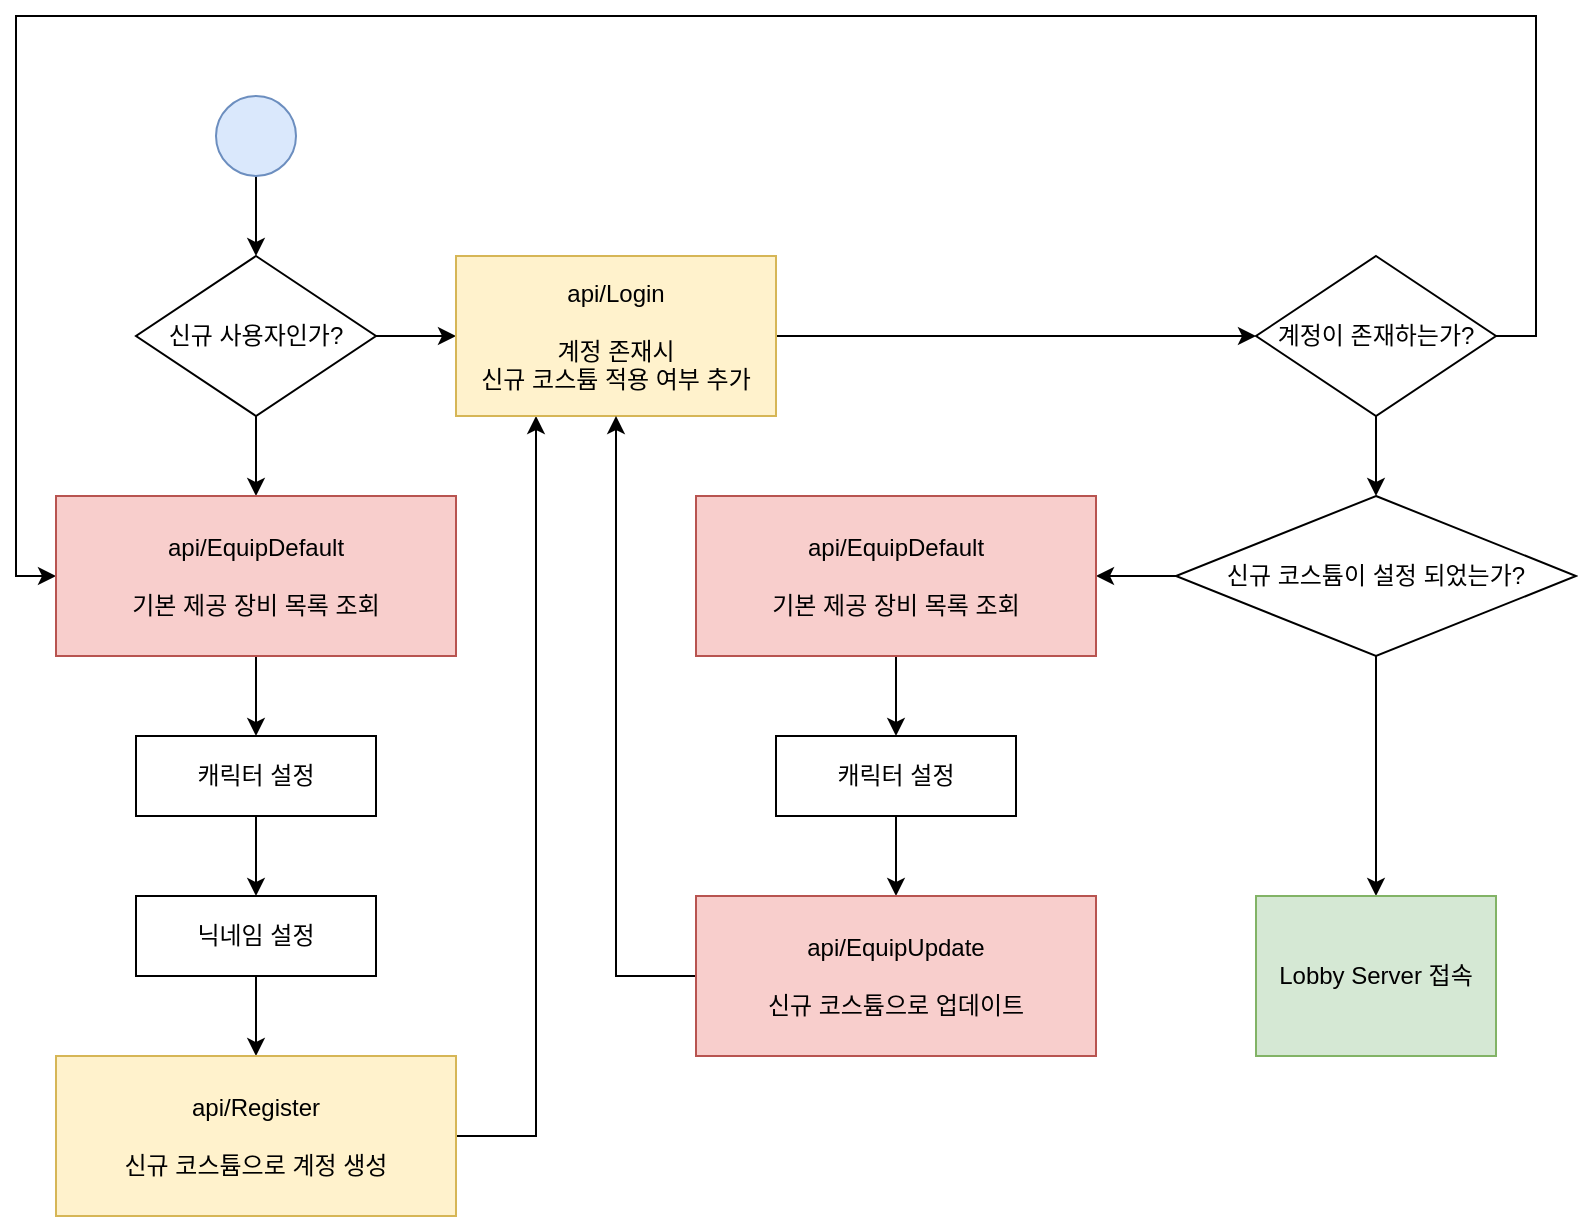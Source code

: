 <mxfile version="23.0.2" type="device">
  <diagram name="페이지-1" id="XYsbY3sh0fiRI3NfbLLh">
    <mxGraphModel dx="1114" dy="999" grid="1" gridSize="10" guides="1" tooltips="1" connect="1" arrows="1" fold="1" page="1" pageScale="1" pageWidth="827" pageHeight="1169" math="0" shadow="0">
      <root>
        <mxCell id="0" />
        <mxCell id="1" parent="0" />
        <mxCell id="2dQv50A6dgZeMQpk0gkR-13" style="edgeStyle=orthogonalEdgeStyle;rounded=0;orthogonalLoop=1;jettySize=auto;html=1;exitX=1;exitY=0.5;exitDx=0;exitDy=0;entryX=0;entryY=0.5;entryDx=0;entryDy=0;" parent="1" source="2dQv50A6dgZeMQpk0gkR-1" target="2dQv50A6dgZeMQpk0gkR-8" edge="1">
          <mxGeometry relative="1" as="geometry" />
        </mxCell>
        <mxCell id="tx0b06nY8_qCnNC7qoBe-5" style="edgeStyle=orthogonalEdgeStyle;rounded=0;orthogonalLoop=1;jettySize=auto;html=1;exitX=0.5;exitY=1;exitDx=0;exitDy=0;entryX=0.5;entryY=0;entryDx=0;entryDy=0;" edge="1" parent="1" source="2dQv50A6dgZeMQpk0gkR-1" target="tx0b06nY8_qCnNC7qoBe-4">
          <mxGeometry relative="1" as="geometry" />
        </mxCell>
        <mxCell id="2dQv50A6dgZeMQpk0gkR-1" value="신규 사용자인가?" style="rhombus;whiteSpace=wrap;html=1;" parent="1" vertex="1">
          <mxGeometry x="80" y="160" width="120" height="80" as="geometry" />
        </mxCell>
        <mxCell id="2dQv50A6dgZeMQpk0gkR-10" style="edgeStyle=orthogonalEdgeStyle;rounded=0;orthogonalLoop=1;jettySize=auto;html=1;exitX=0.5;exitY=1;exitDx=0;exitDy=0;entryX=0.5;entryY=0;entryDx=0;entryDy=0;" parent="1" source="2dQv50A6dgZeMQpk0gkR-3" target="2dQv50A6dgZeMQpk0gkR-5" edge="1">
          <mxGeometry relative="1" as="geometry" />
        </mxCell>
        <mxCell id="2dQv50A6dgZeMQpk0gkR-3" value="캐릭터 설정" style="rounded=0;whiteSpace=wrap;html=1;" parent="1" vertex="1">
          <mxGeometry x="80" y="400" width="120" height="40" as="geometry" />
        </mxCell>
        <mxCell id="2dQv50A6dgZeMQpk0gkR-11" style="edgeStyle=orthogonalEdgeStyle;rounded=0;orthogonalLoop=1;jettySize=auto;html=1;exitX=0.5;exitY=1;exitDx=0;exitDy=0;entryX=0.5;entryY=0;entryDx=0;entryDy=0;" parent="1" source="2dQv50A6dgZeMQpk0gkR-5" target="2dQv50A6dgZeMQpk0gkR-7" edge="1">
          <mxGeometry relative="1" as="geometry" />
        </mxCell>
        <mxCell id="2dQv50A6dgZeMQpk0gkR-5" value="닉네임 설정" style="rounded=0;whiteSpace=wrap;html=1;" parent="1" vertex="1">
          <mxGeometry x="80" y="480" width="120" height="40" as="geometry" />
        </mxCell>
        <mxCell id="2dQv50A6dgZeMQpk0gkR-12" style="edgeStyle=orthogonalEdgeStyle;rounded=0;orthogonalLoop=1;jettySize=auto;html=1;exitX=1;exitY=0.5;exitDx=0;exitDy=0;entryX=0.25;entryY=1;entryDx=0;entryDy=0;" parent="1" source="2dQv50A6dgZeMQpk0gkR-7" target="2dQv50A6dgZeMQpk0gkR-8" edge="1">
          <mxGeometry relative="1" as="geometry" />
        </mxCell>
        <mxCell id="2dQv50A6dgZeMQpk0gkR-7" value="api/Register&lt;br&gt;&lt;br&gt;신규 코스튬으로 계정 생성" style="rounded=0;whiteSpace=wrap;html=1;fillColor=#fff2cc;strokeColor=#d6b656;" parent="1" vertex="1">
          <mxGeometry x="40" y="560" width="200" height="80" as="geometry" />
        </mxCell>
        <mxCell id="2dQv50A6dgZeMQpk0gkR-15" style="edgeStyle=orthogonalEdgeStyle;rounded=0;orthogonalLoop=1;jettySize=auto;html=1;exitX=1;exitY=0.5;exitDx=0;exitDy=0;entryX=0;entryY=0.5;entryDx=0;entryDy=0;" parent="1" source="2dQv50A6dgZeMQpk0gkR-8" target="2dQv50A6dgZeMQpk0gkR-14" edge="1">
          <mxGeometry relative="1" as="geometry" />
        </mxCell>
        <mxCell id="2dQv50A6dgZeMQpk0gkR-8" value="api/Login&lt;br&gt;&lt;br&gt;계정 존재시&lt;br&gt;신규 코스튬 적용 여부 추가" style="rounded=0;whiteSpace=wrap;html=1;fillColor=#fff2cc;strokeColor=#d6b656;" parent="1" vertex="1">
          <mxGeometry x="240" y="160" width="160" height="80" as="geometry" />
        </mxCell>
        <mxCell id="2dQv50A6dgZeMQpk0gkR-20" style="edgeStyle=orthogonalEdgeStyle;rounded=0;orthogonalLoop=1;jettySize=auto;html=1;exitX=0.5;exitY=1;exitDx=0;exitDy=0;entryX=0.5;entryY=0;entryDx=0;entryDy=0;" parent="1" source="2dQv50A6dgZeMQpk0gkR-14" target="2dQv50A6dgZeMQpk0gkR-19" edge="1">
          <mxGeometry relative="1" as="geometry" />
        </mxCell>
        <mxCell id="tx0b06nY8_qCnNC7qoBe-9" style="edgeStyle=orthogonalEdgeStyle;rounded=0;orthogonalLoop=1;jettySize=auto;html=1;exitX=1;exitY=0.5;exitDx=0;exitDy=0;entryX=0;entryY=0.5;entryDx=0;entryDy=0;" edge="1" parent="1" source="2dQv50A6dgZeMQpk0gkR-14" target="tx0b06nY8_qCnNC7qoBe-4">
          <mxGeometry relative="1" as="geometry">
            <Array as="points">
              <mxPoint x="780" y="200" />
              <mxPoint x="780" y="40" />
              <mxPoint x="20" y="40" />
              <mxPoint x="20" y="320" />
            </Array>
          </mxGeometry>
        </mxCell>
        <mxCell id="2dQv50A6dgZeMQpk0gkR-14" value="계정이 존재하는가?" style="rhombus;whiteSpace=wrap;html=1;" parent="1" vertex="1">
          <mxGeometry x="640" y="160" width="120" height="80" as="geometry" />
        </mxCell>
        <mxCell id="2dQv50A6dgZeMQpk0gkR-18" style="edgeStyle=orthogonalEdgeStyle;rounded=0;orthogonalLoop=1;jettySize=auto;html=1;exitX=0.5;exitY=1;exitDx=0;exitDy=0;entryX=0.5;entryY=0;entryDx=0;entryDy=0;" parent="1" source="2dQv50A6dgZeMQpk0gkR-17" target="2dQv50A6dgZeMQpk0gkR-1" edge="1">
          <mxGeometry relative="1" as="geometry" />
        </mxCell>
        <mxCell id="2dQv50A6dgZeMQpk0gkR-17" value="" style="ellipse;whiteSpace=wrap;html=1;aspect=fixed;fillColor=#dae8fc;strokeColor=#6c8ebf;" parent="1" vertex="1">
          <mxGeometry x="120" y="80" width="40" height="40" as="geometry" />
        </mxCell>
        <mxCell id="2dQv50A6dgZeMQpk0gkR-29" style="edgeStyle=orthogonalEdgeStyle;rounded=0;orthogonalLoop=1;jettySize=auto;html=1;exitX=0.5;exitY=1;exitDx=0;exitDy=0;entryX=0.5;entryY=0;entryDx=0;entryDy=0;" parent="1" source="2dQv50A6dgZeMQpk0gkR-19" target="2dQv50A6dgZeMQpk0gkR-28" edge="1">
          <mxGeometry relative="1" as="geometry" />
        </mxCell>
        <mxCell id="tx0b06nY8_qCnNC7qoBe-8" style="edgeStyle=orthogonalEdgeStyle;rounded=0;orthogonalLoop=1;jettySize=auto;html=1;exitX=0;exitY=0.5;exitDx=0;exitDy=0;entryX=1;entryY=0.5;entryDx=0;entryDy=0;" edge="1" parent="1" source="2dQv50A6dgZeMQpk0gkR-19" target="tx0b06nY8_qCnNC7qoBe-1">
          <mxGeometry relative="1" as="geometry" />
        </mxCell>
        <mxCell id="2dQv50A6dgZeMQpk0gkR-19" value="신규 코스튬이 설정 되었는가?" style="rhombus;whiteSpace=wrap;html=1;" parent="1" vertex="1">
          <mxGeometry x="600" y="280" width="200" height="80" as="geometry" />
        </mxCell>
        <mxCell id="2dQv50A6dgZeMQpk0gkR-24" style="edgeStyle=orthogonalEdgeStyle;rounded=0;orthogonalLoop=1;jettySize=auto;html=1;exitX=0.5;exitY=1;exitDx=0;exitDy=0;entryX=0.5;entryY=0;entryDx=0;entryDy=0;" parent="1" source="2dQv50A6dgZeMQpk0gkR-21" target="2dQv50A6dgZeMQpk0gkR-23" edge="1">
          <mxGeometry relative="1" as="geometry" />
        </mxCell>
        <mxCell id="2dQv50A6dgZeMQpk0gkR-21" value="캐릭터 설정" style="rounded=0;whiteSpace=wrap;html=1;" parent="1" vertex="1">
          <mxGeometry x="400" y="400" width="120" height="40" as="geometry" />
        </mxCell>
        <mxCell id="2dQv50A6dgZeMQpk0gkR-26" style="edgeStyle=orthogonalEdgeStyle;rounded=0;orthogonalLoop=1;jettySize=auto;html=1;exitX=0;exitY=0.5;exitDx=0;exitDy=0;entryX=0.5;entryY=1;entryDx=0;entryDy=0;" parent="1" source="2dQv50A6dgZeMQpk0gkR-23" target="2dQv50A6dgZeMQpk0gkR-8" edge="1">
          <mxGeometry relative="1" as="geometry">
            <Array as="points">
              <mxPoint x="320" y="520" />
            </Array>
          </mxGeometry>
        </mxCell>
        <mxCell id="2dQv50A6dgZeMQpk0gkR-23" value="api/EquipUpdate&lt;br&gt;&lt;br&gt;신규 코스튬으로 업데이트" style="rounded=0;whiteSpace=wrap;html=1;fillColor=#f8cecc;strokeColor=#b85450;" parent="1" vertex="1">
          <mxGeometry x="360" y="480" width="200" height="80" as="geometry" />
        </mxCell>
        <mxCell id="2dQv50A6dgZeMQpk0gkR-28" value="Lobby Server 접속" style="rounded=0;whiteSpace=wrap;html=1;fillColor=#d5e8d4;strokeColor=#82b366;" parent="1" vertex="1">
          <mxGeometry x="640" y="480" width="120" height="80" as="geometry" />
        </mxCell>
        <mxCell id="tx0b06nY8_qCnNC7qoBe-3" style="edgeStyle=orthogonalEdgeStyle;rounded=0;orthogonalLoop=1;jettySize=auto;html=1;exitX=0.5;exitY=1;exitDx=0;exitDy=0;entryX=0.5;entryY=0;entryDx=0;entryDy=0;" edge="1" parent="1" source="tx0b06nY8_qCnNC7qoBe-1" target="2dQv50A6dgZeMQpk0gkR-21">
          <mxGeometry relative="1" as="geometry" />
        </mxCell>
        <mxCell id="tx0b06nY8_qCnNC7qoBe-1" value="api/EquipDefault&lt;br&gt;&lt;br&gt;기본 제공 장비 목록 조회" style="rounded=0;whiteSpace=wrap;html=1;fillColor=#f8cecc;strokeColor=#b85450;" vertex="1" parent="1">
          <mxGeometry x="360" y="280" width="200" height="80" as="geometry" />
        </mxCell>
        <mxCell id="tx0b06nY8_qCnNC7qoBe-6" style="edgeStyle=orthogonalEdgeStyle;rounded=0;orthogonalLoop=1;jettySize=auto;html=1;exitX=0.5;exitY=1;exitDx=0;exitDy=0;entryX=0.5;entryY=0;entryDx=0;entryDy=0;" edge="1" parent="1" source="tx0b06nY8_qCnNC7qoBe-4" target="2dQv50A6dgZeMQpk0gkR-3">
          <mxGeometry relative="1" as="geometry" />
        </mxCell>
        <mxCell id="tx0b06nY8_qCnNC7qoBe-4" value="api/EquipDefault&lt;br&gt;&lt;br&gt;기본 제공 장비 목록 조회" style="rounded=0;whiteSpace=wrap;html=1;fillColor=#f8cecc;strokeColor=#b85450;" vertex="1" parent="1">
          <mxGeometry x="40" y="280" width="200" height="80" as="geometry" />
        </mxCell>
      </root>
    </mxGraphModel>
  </diagram>
</mxfile>
